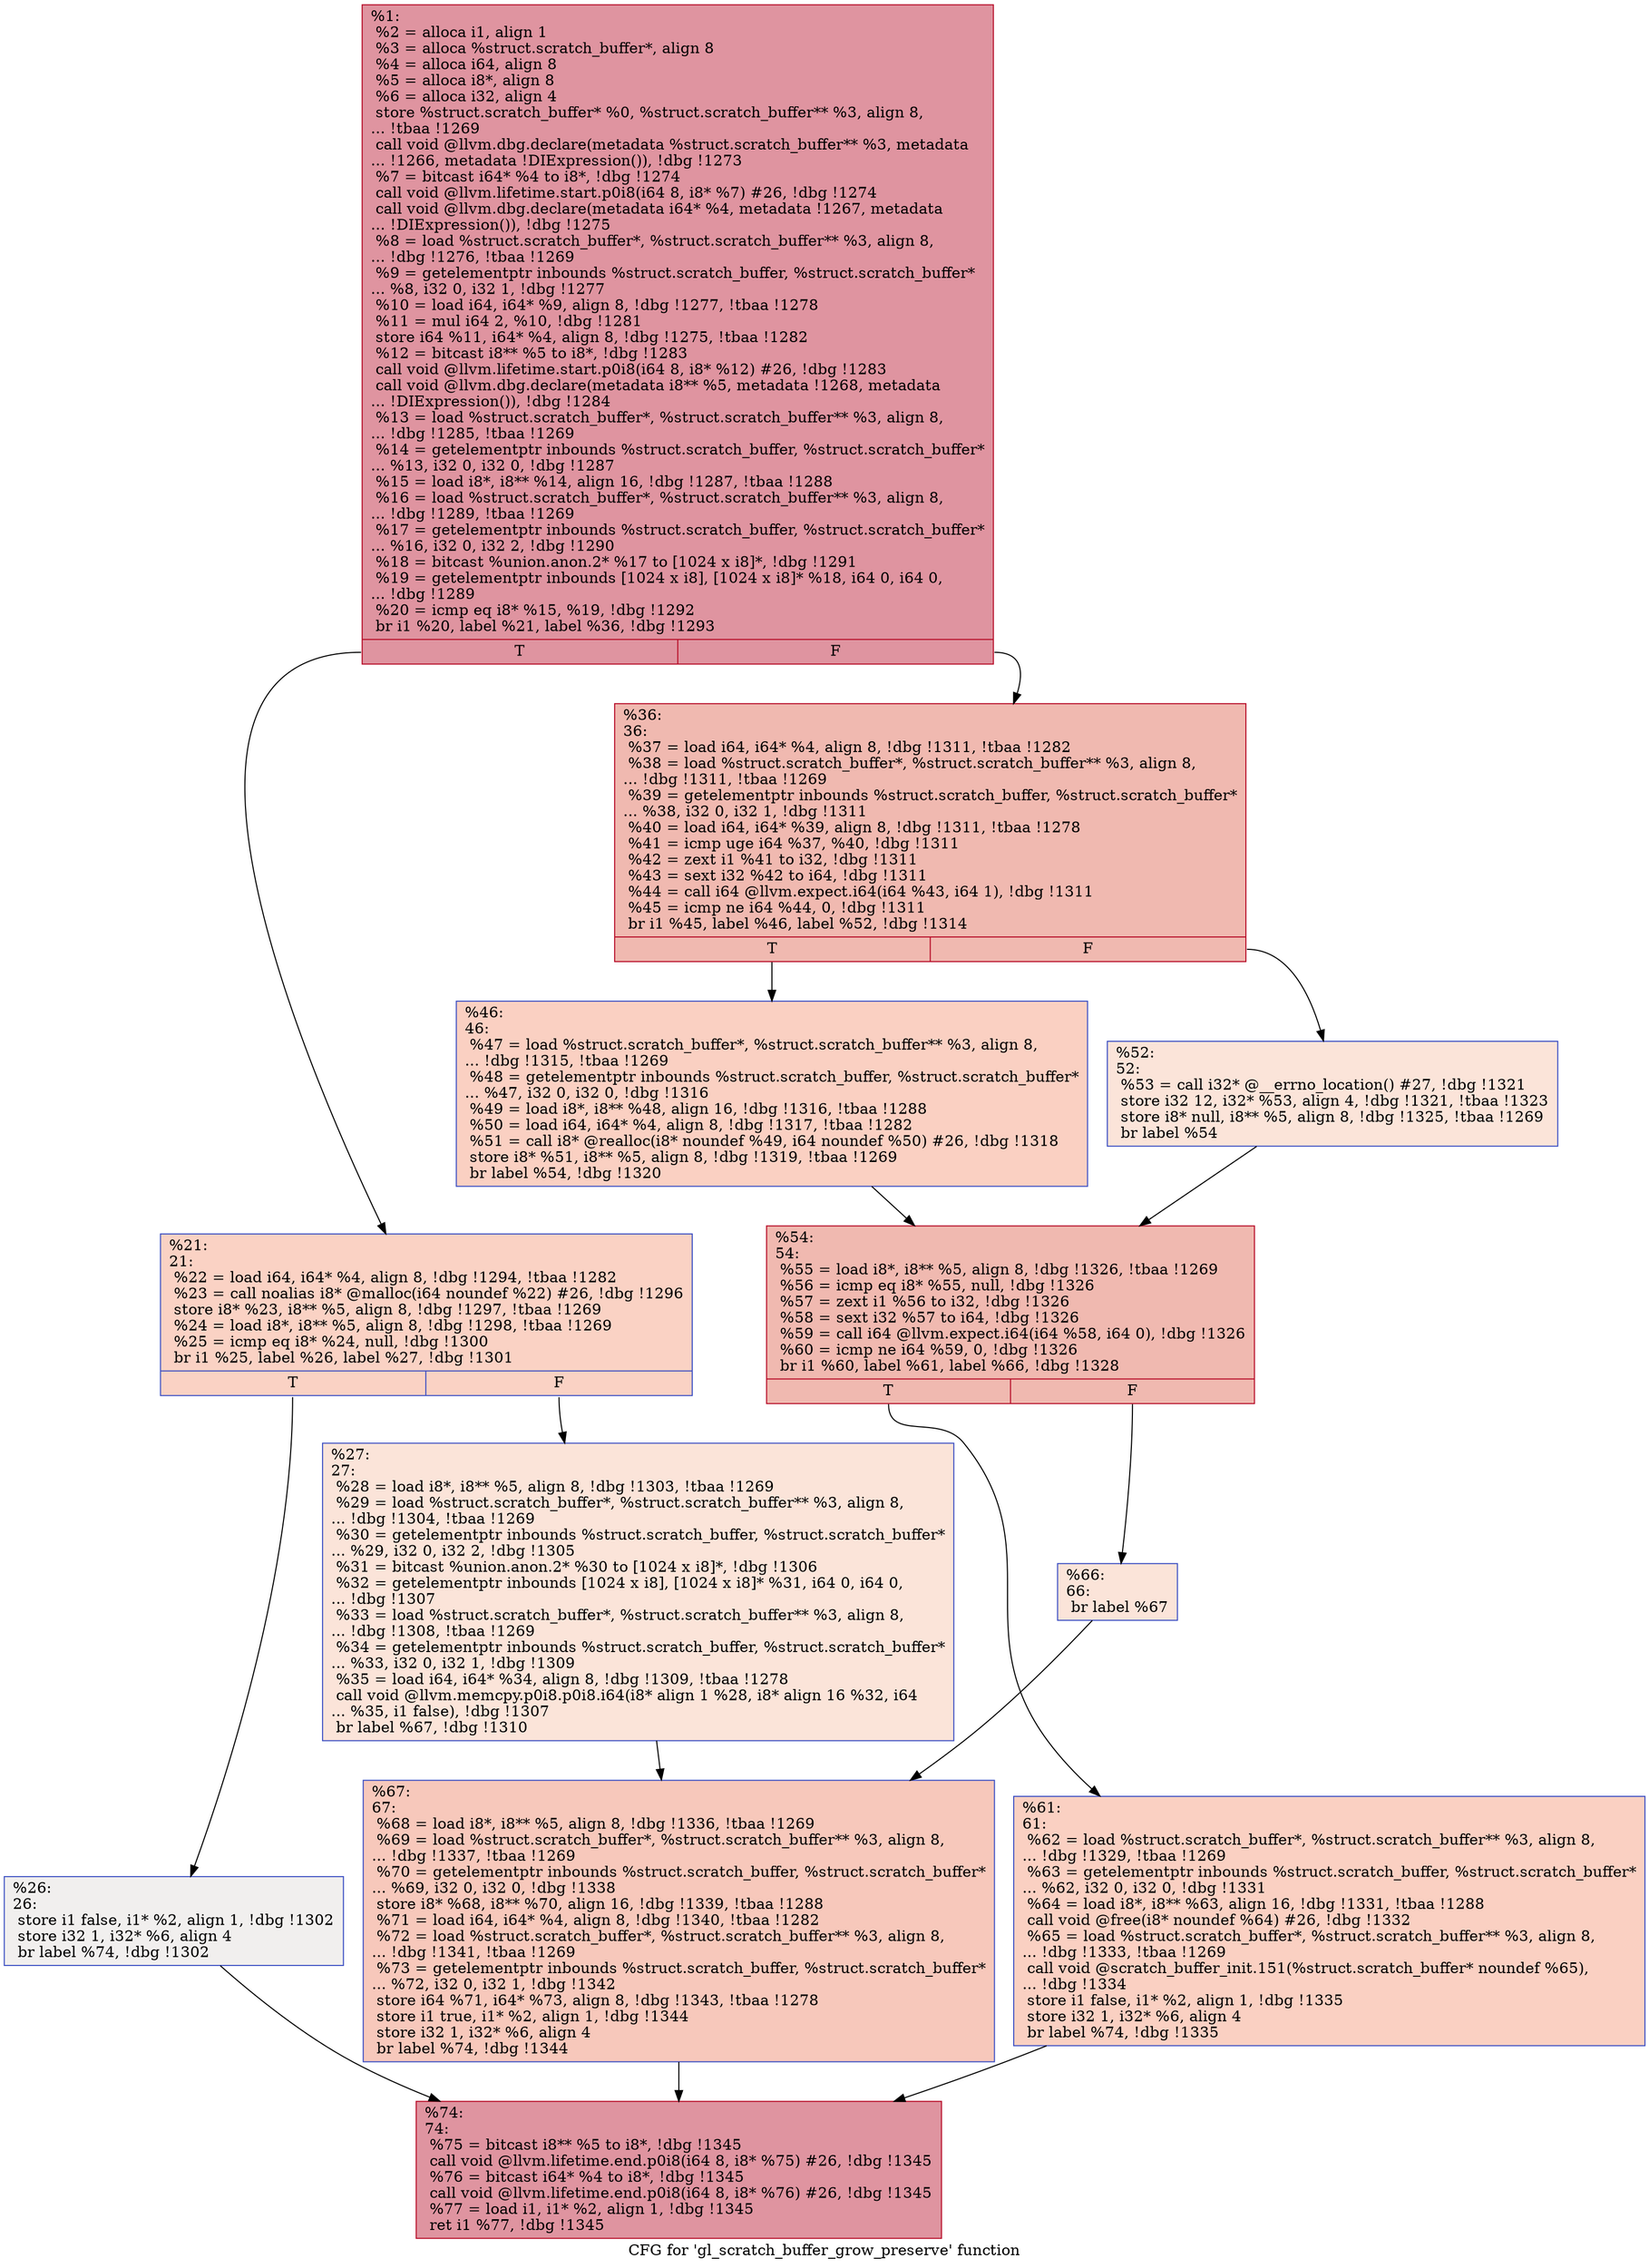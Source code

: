 digraph "CFG for 'gl_scratch_buffer_grow_preserve' function" {
	label="CFG for 'gl_scratch_buffer_grow_preserve' function";

	Node0x11bf490 [shape=record,color="#b70d28ff", style=filled, fillcolor="#b70d2870",label="{%1:\l  %2 = alloca i1, align 1\l  %3 = alloca %struct.scratch_buffer*, align 8\l  %4 = alloca i64, align 8\l  %5 = alloca i8*, align 8\l  %6 = alloca i32, align 4\l  store %struct.scratch_buffer* %0, %struct.scratch_buffer** %3, align 8,\l... !tbaa !1269\l  call void @llvm.dbg.declare(metadata %struct.scratch_buffer** %3, metadata\l... !1266, metadata !DIExpression()), !dbg !1273\l  %7 = bitcast i64* %4 to i8*, !dbg !1274\l  call void @llvm.lifetime.start.p0i8(i64 8, i8* %7) #26, !dbg !1274\l  call void @llvm.dbg.declare(metadata i64* %4, metadata !1267, metadata\l... !DIExpression()), !dbg !1275\l  %8 = load %struct.scratch_buffer*, %struct.scratch_buffer** %3, align 8,\l... !dbg !1276, !tbaa !1269\l  %9 = getelementptr inbounds %struct.scratch_buffer, %struct.scratch_buffer*\l... %8, i32 0, i32 1, !dbg !1277\l  %10 = load i64, i64* %9, align 8, !dbg !1277, !tbaa !1278\l  %11 = mul i64 2, %10, !dbg !1281\l  store i64 %11, i64* %4, align 8, !dbg !1275, !tbaa !1282\l  %12 = bitcast i8** %5 to i8*, !dbg !1283\l  call void @llvm.lifetime.start.p0i8(i64 8, i8* %12) #26, !dbg !1283\l  call void @llvm.dbg.declare(metadata i8** %5, metadata !1268, metadata\l... !DIExpression()), !dbg !1284\l  %13 = load %struct.scratch_buffer*, %struct.scratch_buffer** %3, align 8,\l... !dbg !1285, !tbaa !1269\l  %14 = getelementptr inbounds %struct.scratch_buffer, %struct.scratch_buffer*\l... %13, i32 0, i32 0, !dbg !1287\l  %15 = load i8*, i8** %14, align 16, !dbg !1287, !tbaa !1288\l  %16 = load %struct.scratch_buffer*, %struct.scratch_buffer** %3, align 8,\l... !dbg !1289, !tbaa !1269\l  %17 = getelementptr inbounds %struct.scratch_buffer, %struct.scratch_buffer*\l... %16, i32 0, i32 2, !dbg !1290\l  %18 = bitcast %union.anon.2* %17 to [1024 x i8]*, !dbg !1291\l  %19 = getelementptr inbounds [1024 x i8], [1024 x i8]* %18, i64 0, i64 0,\l... !dbg !1289\l  %20 = icmp eq i8* %15, %19, !dbg !1292\l  br i1 %20, label %21, label %36, !dbg !1293\l|{<s0>T|<s1>F}}"];
	Node0x11bf490:s0 -> Node0x11bf550;
	Node0x11bf490:s1 -> Node0x11bf640;
	Node0x11bf550 [shape=record,color="#3d50c3ff", style=filled, fillcolor="#f4987a70",label="{%21:\l21:                                               \l  %22 = load i64, i64* %4, align 8, !dbg !1294, !tbaa !1282\l  %23 = call noalias i8* @malloc(i64 noundef %22) #26, !dbg !1296\l  store i8* %23, i8** %5, align 8, !dbg !1297, !tbaa !1269\l  %24 = load i8*, i8** %5, align 8, !dbg !1298, !tbaa !1269\l  %25 = icmp eq i8* %24, null, !dbg !1300\l  br i1 %25, label %26, label %27, !dbg !1301\l|{<s0>T|<s1>F}}"];
	Node0x11bf550:s0 -> Node0x11bf5a0;
	Node0x11bf550:s1 -> Node0x11bf5f0;
	Node0x11bf5a0 [shape=record,color="#3d50c3ff", style=filled, fillcolor="#e0dbd870",label="{%26:\l26:                                               \l  store i1 false, i1* %2, align 1, !dbg !1302\l  store i32 1, i32* %6, align 4\l  br label %74, !dbg !1302\l}"];
	Node0x11bf5a0 -> Node0x11bf870;
	Node0x11bf5f0 [shape=record,color="#3d50c3ff", style=filled, fillcolor="#f5c1a970",label="{%27:\l27:                                               \l  %28 = load i8*, i8** %5, align 8, !dbg !1303, !tbaa !1269\l  %29 = load %struct.scratch_buffer*, %struct.scratch_buffer** %3, align 8,\l... !dbg !1304, !tbaa !1269\l  %30 = getelementptr inbounds %struct.scratch_buffer, %struct.scratch_buffer*\l... %29, i32 0, i32 2, !dbg !1305\l  %31 = bitcast %union.anon.2* %30 to [1024 x i8]*, !dbg !1306\l  %32 = getelementptr inbounds [1024 x i8], [1024 x i8]* %31, i64 0, i64 0,\l... !dbg !1307\l  %33 = load %struct.scratch_buffer*, %struct.scratch_buffer** %3, align 8,\l... !dbg !1308, !tbaa !1269\l  %34 = getelementptr inbounds %struct.scratch_buffer, %struct.scratch_buffer*\l... %33, i32 0, i32 1, !dbg !1309\l  %35 = load i64, i64* %34, align 8, !dbg !1309, !tbaa !1278\l  call void @llvm.memcpy.p0i8.p0i8.i64(i8* align 1 %28, i8* align 16 %32, i64\l... %35, i1 false), !dbg !1307\l  br label %67, !dbg !1310\l}"];
	Node0x11bf5f0 -> Node0x11bf820;
	Node0x11bf640 [shape=record,color="#b70d28ff", style=filled, fillcolor="#de614d70",label="{%36:\l36:                                               \l  %37 = load i64, i64* %4, align 8, !dbg !1311, !tbaa !1282\l  %38 = load %struct.scratch_buffer*, %struct.scratch_buffer** %3, align 8,\l... !dbg !1311, !tbaa !1269\l  %39 = getelementptr inbounds %struct.scratch_buffer, %struct.scratch_buffer*\l... %38, i32 0, i32 1, !dbg !1311\l  %40 = load i64, i64* %39, align 8, !dbg !1311, !tbaa !1278\l  %41 = icmp uge i64 %37, %40, !dbg !1311\l  %42 = zext i1 %41 to i32, !dbg !1311\l  %43 = sext i32 %42 to i64, !dbg !1311\l  %44 = call i64 @llvm.expect.i64(i64 %43, i64 1), !dbg !1311\l  %45 = icmp ne i64 %44, 0, !dbg !1311\l  br i1 %45, label %46, label %52, !dbg !1314\l|{<s0>T|<s1>F}}"];
	Node0x11bf640:s0 -> Node0x11bf690;
	Node0x11bf640:s1 -> Node0x11bf6e0;
	Node0x11bf690 [shape=record,color="#3d50c3ff", style=filled, fillcolor="#f3947570",label="{%46:\l46:                                               \l  %47 = load %struct.scratch_buffer*, %struct.scratch_buffer** %3, align 8,\l... !dbg !1315, !tbaa !1269\l  %48 = getelementptr inbounds %struct.scratch_buffer, %struct.scratch_buffer*\l... %47, i32 0, i32 0, !dbg !1316\l  %49 = load i8*, i8** %48, align 16, !dbg !1316, !tbaa !1288\l  %50 = load i64, i64* %4, align 8, !dbg !1317, !tbaa !1282\l  %51 = call i8* @realloc(i8* noundef %49, i64 noundef %50) #26, !dbg !1318\l  store i8* %51, i8** %5, align 8, !dbg !1319, !tbaa !1269\l  br label %54, !dbg !1320\l}"];
	Node0x11bf690 -> Node0x11bf730;
	Node0x11bf6e0 [shape=record,color="#3d50c3ff", style=filled, fillcolor="#f5c1a970",label="{%52:\l52:                                               \l  %53 = call i32* @__errno_location() #27, !dbg !1321\l  store i32 12, i32* %53, align 4, !dbg !1321, !tbaa !1323\l  store i8* null, i8** %5, align 8, !dbg !1325, !tbaa !1269\l  br label %54\l}"];
	Node0x11bf6e0 -> Node0x11bf730;
	Node0x11bf730 [shape=record,color="#b70d28ff", style=filled, fillcolor="#de614d70",label="{%54:\l54:                                               \l  %55 = load i8*, i8** %5, align 8, !dbg !1326, !tbaa !1269\l  %56 = icmp eq i8* %55, null, !dbg !1326\l  %57 = zext i1 %56 to i32, !dbg !1326\l  %58 = sext i32 %57 to i64, !dbg !1326\l  %59 = call i64 @llvm.expect.i64(i64 %58, i64 0), !dbg !1326\l  %60 = icmp ne i64 %59, 0, !dbg !1326\l  br i1 %60, label %61, label %66, !dbg !1328\l|{<s0>T|<s1>F}}"];
	Node0x11bf730:s0 -> Node0x11bf780;
	Node0x11bf730:s1 -> Node0x11bf7d0;
	Node0x11bf780 [shape=record,color="#3d50c3ff", style=filled, fillcolor="#f3947570",label="{%61:\l61:                                               \l  %62 = load %struct.scratch_buffer*, %struct.scratch_buffer** %3, align 8,\l... !dbg !1329, !tbaa !1269\l  %63 = getelementptr inbounds %struct.scratch_buffer, %struct.scratch_buffer*\l... %62, i32 0, i32 0, !dbg !1331\l  %64 = load i8*, i8** %63, align 16, !dbg !1331, !tbaa !1288\l  call void @free(i8* noundef %64) #26, !dbg !1332\l  %65 = load %struct.scratch_buffer*, %struct.scratch_buffer** %3, align 8,\l... !dbg !1333, !tbaa !1269\l  call void @scratch_buffer_init.151(%struct.scratch_buffer* noundef %65),\l... !dbg !1334\l  store i1 false, i1* %2, align 1, !dbg !1335\l  store i32 1, i32* %6, align 4\l  br label %74, !dbg !1335\l}"];
	Node0x11bf780 -> Node0x11bf870;
	Node0x11bf7d0 [shape=record,color="#3d50c3ff", style=filled, fillcolor="#f5c1a970",label="{%66:\l66:                                               \l  br label %67\l}"];
	Node0x11bf7d0 -> Node0x11bf820;
	Node0x11bf820 [shape=record,color="#3d50c3ff", style=filled, fillcolor="#ed836670",label="{%67:\l67:                                               \l  %68 = load i8*, i8** %5, align 8, !dbg !1336, !tbaa !1269\l  %69 = load %struct.scratch_buffer*, %struct.scratch_buffer** %3, align 8,\l... !dbg !1337, !tbaa !1269\l  %70 = getelementptr inbounds %struct.scratch_buffer, %struct.scratch_buffer*\l... %69, i32 0, i32 0, !dbg !1338\l  store i8* %68, i8** %70, align 16, !dbg !1339, !tbaa !1288\l  %71 = load i64, i64* %4, align 8, !dbg !1340, !tbaa !1282\l  %72 = load %struct.scratch_buffer*, %struct.scratch_buffer** %3, align 8,\l... !dbg !1341, !tbaa !1269\l  %73 = getelementptr inbounds %struct.scratch_buffer, %struct.scratch_buffer*\l... %72, i32 0, i32 1, !dbg !1342\l  store i64 %71, i64* %73, align 8, !dbg !1343, !tbaa !1278\l  store i1 true, i1* %2, align 1, !dbg !1344\l  store i32 1, i32* %6, align 4\l  br label %74, !dbg !1344\l}"];
	Node0x11bf820 -> Node0x11bf870;
	Node0x11bf870 [shape=record,color="#b70d28ff", style=filled, fillcolor="#b70d2870",label="{%74:\l74:                                               \l  %75 = bitcast i8** %5 to i8*, !dbg !1345\l  call void @llvm.lifetime.end.p0i8(i64 8, i8* %75) #26, !dbg !1345\l  %76 = bitcast i64* %4 to i8*, !dbg !1345\l  call void @llvm.lifetime.end.p0i8(i64 8, i8* %76) #26, !dbg !1345\l  %77 = load i1, i1* %2, align 1, !dbg !1345\l  ret i1 %77, !dbg !1345\l}"];
}
